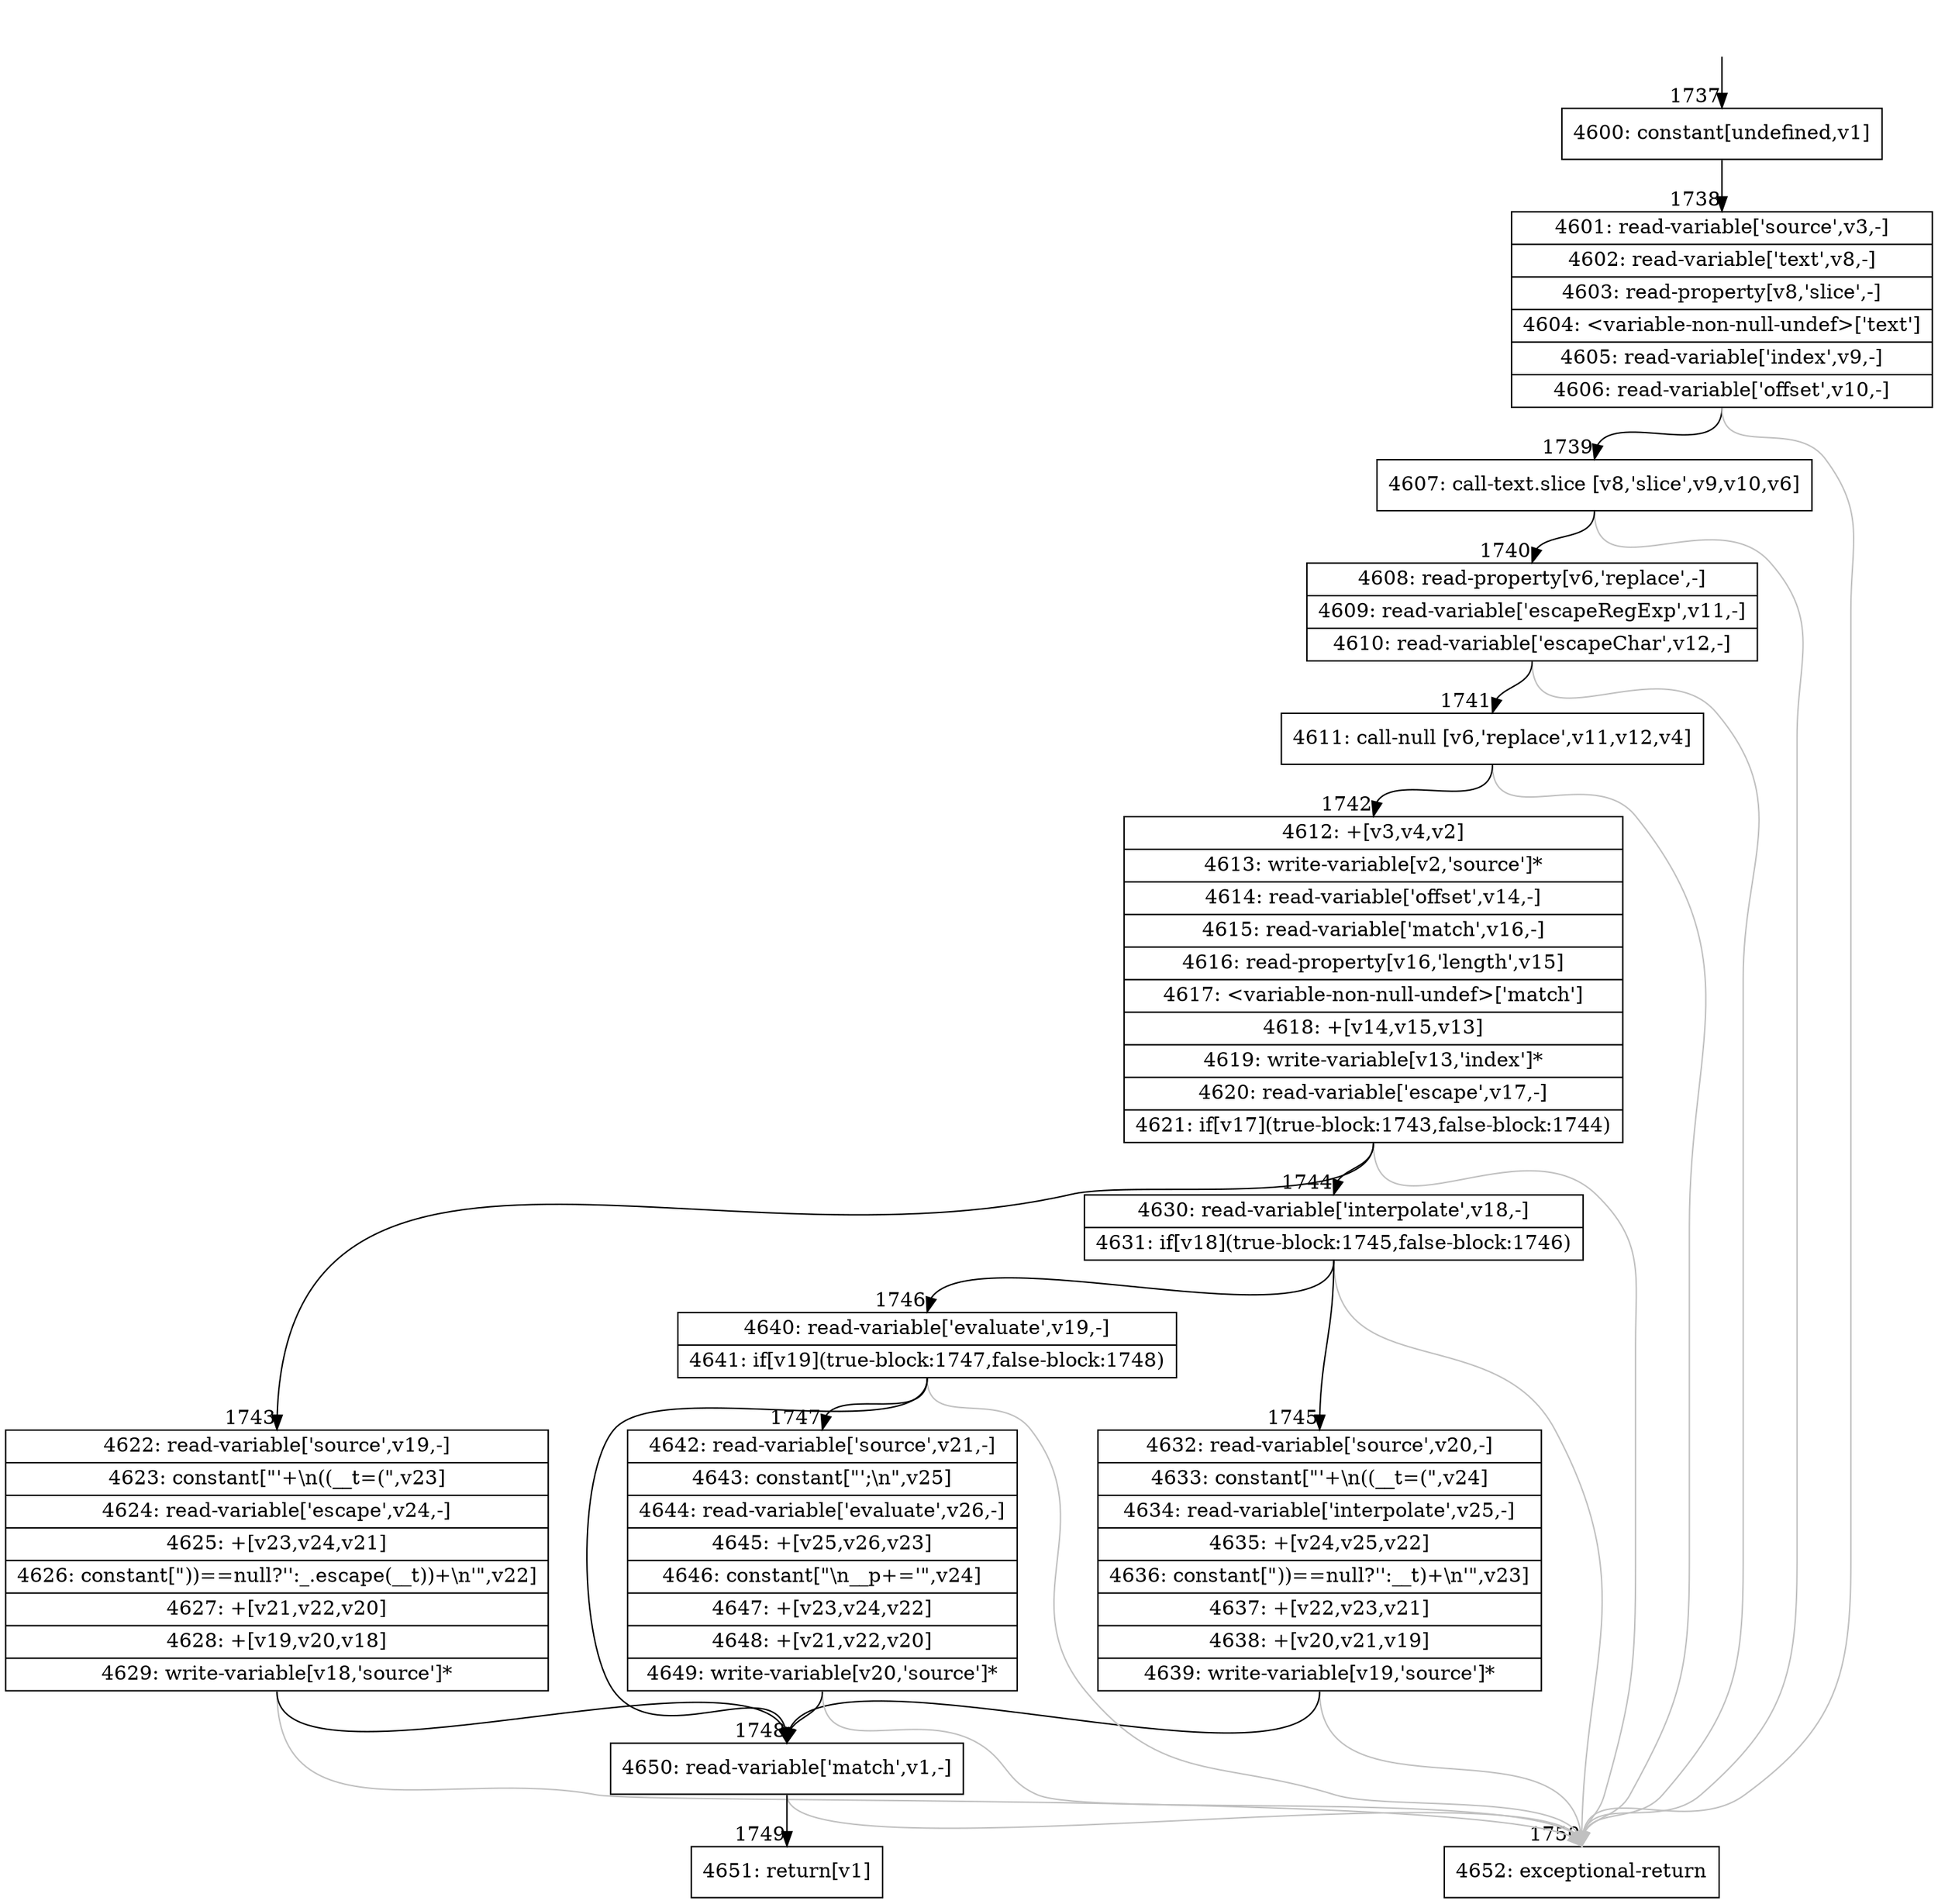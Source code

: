 digraph {
rankdir="TD"
BB_entry154[shape=none,label=""];
BB_entry154 -> BB1737 [tailport=s, headport=n, headlabel="    1737"]
BB1737 [shape=record label="{4600: constant[undefined,v1]}" ] 
BB1737 -> BB1738 [tailport=s, headport=n, headlabel="      1738"]
BB1738 [shape=record label="{4601: read-variable['source',v3,-]|4602: read-variable['text',v8,-]|4603: read-property[v8,'slice',-]|4604: \<variable-non-null-undef\>['text']|4605: read-variable['index',v9,-]|4606: read-variable['offset',v10,-]}" ] 
BB1738 -> BB1739 [tailport=s, headport=n, headlabel="      1739"]
BB1738 -> BB1750 [tailport=s, headport=n, color=gray, headlabel="      1750"]
BB1739 [shape=record label="{4607: call-text.slice [v8,'slice',v9,v10,v6]}" ] 
BB1739 -> BB1740 [tailport=s, headport=n, headlabel="      1740"]
BB1739 -> BB1750 [tailport=s, headport=n, color=gray]
BB1740 [shape=record label="{4608: read-property[v6,'replace',-]|4609: read-variable['escapeRegExp',v11,-]|4610: read-variable['escapeChar',v12,-]}" ] 
BB1740 -> BB1741 [tailport=s, headport=n, headlabel="      1741"]
BB1740 -> BB1750 [tailport=s, headport=n, color=gray]
BB1741 [shape=record label="{4611: call-null [v6,'replace',v11,v12,v4]}" ] 
BB1741 -> BB1742 [tailport=s, headport=n, headlabel="      1742"]
BB1741 -> BB1750 [tailport=s, headport=n, color=gray]
BB1742 [shape=record label="{4612: +[v3,v4,v2]|4613: write-variable[v2,'source']*|4614: read-variable['offset',v14,-]|4615: read-variable['match',v16,-]|4616: read-property[v16,'length',v15]|4617: \<variable-non-null-undef\>['match']|4618: +[v14,v15,v13]|4619: write-variable[v13,'index']*|4620: read-variable['escape',v17,-]|4621: if[v17](true-block:1743,false-block:1744)}" ] 
BB1742 -> BB1743 [tailport=s, headport=n, headlabel="      1743"]
BB1742 -> BB1744 [tailport=s, headport=n, headlabel="      1744"]
BB1742 -> BB1750 [tailport=s, headport=n, color=gray]
BB1743 [shape=record label="{4622: read-variable['source',v19,-]|4623: constant[\"'+\\n((__t=(\",v23]|4624: read-variable['escape',v24,-]|4625: +[v23,v24,v21]|4626: constant[\"))==null?'':_.escape(__t))+\\n'\",v22]|4627: +[v21,v22,v20]|4628: +[v19,v20,v18]|4629: write-variable[v18,'source']*}" ] 
BB1743 -> BB1748 [tailport=s, headport=n, headlabel="      1748"]
BB1743 -> BB1750 [tailport=s, headport=n, color=gray]
BB1744 [shape=record label="{4630: read-variable['interpolate',v18,-]|4631: if[v18](true-block:1745,false-block:1746)}" ] 
BB1744 -> BB1745 [tailport=s, headport=n, headlabel="      1745"]
BB1744 -> BB1746 [tailport=s, headport=n, headlabel="      1746"]
BB1744 -> BB1750 [tailport=s, headport=n, color=gray]
BB1745 [shape=record label="{4632: read-variable['source',v20,-]|4633: constant[\"'+\\n((__t=(\",v24]|4634: read-variable['interpolate',v25,-]|4635: +[v24,v25,v22]|4636: constant[\"))==null?'':__t)+\\n'\",v23]|4637: +[v22,v23,v21]|4638: +[v20,v21,v19]|4639: write-variable[v19,'source']*}" ] 
BB1745 -> BB1748 [tailport=s, headport=n]
BB1745 -> BB1750 [tailport=s, headport=n, color=gray]
BB1746 [shape=record label="{4640: read-variable['evaluate',v19,-]|4641: if[v19](true-block:1747,false-block:1748)}" ] 
BB1746 -> BB1747 [tailport=s, headport=n, headlabel="      1747"]
BB1746 -> BB1748 [tailport=s, headport=n]
BB1746 -> BB1750 [tailport=s, headport=n, color=gray]
BB1747 [shape=record label="{4642: read-variable['source',v21,-]|4643: constant[\"';\\n\",v25]|4644: read-variable['evaluate',v26,-]|4645: +[v25,v26,v23]|4646: constant[\"\\n__p+='\",v24]|4647: +[v23,v24,v22]|4648: +[v21,v22,v20]|4649: write-variable[v20,'source']*}" ] 
BB1747 -> BB1748 [tailport=s, headport=n]
BB1747 -> BB1750 [tailport=s, headport=n, color=gray]
BB1748 [shape=record label="{4650: read-variable['match',v1,-]}" ] 
BB1748 -> BB1749 [tailport=s, headport=n, headlabel="      1749"]
BB1748 -> BB1750 [tailport=s, headport=n, color=gray]
BB1749 [shape=record label="{4651: return[v1]}" ] 
BB1750 [shape=record label="{4652: exceptional-return}" ] 
//#$~ 1483
}
